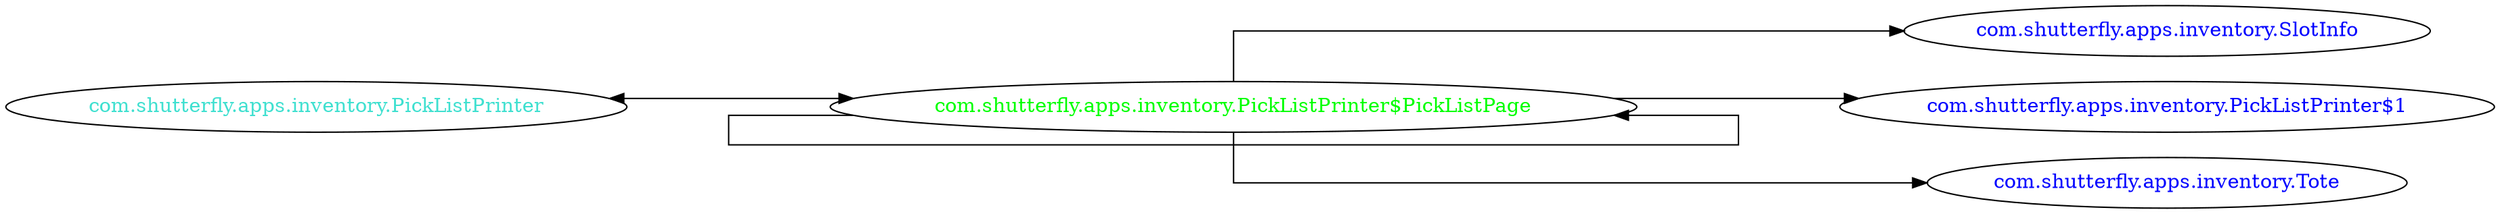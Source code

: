 digraph dependencyGraph {
 concentrate=true;
 ranksep="2.0";
 rankdir="LR"; 
 splines="ortho";
"com.shutterfly.apps.inventory.PickListPrinter$PickListPage" [fontcolor="red"];
"com.shutterfly.apps.inventory.SlotInfo" [ fontcolor="blue" ];
"com.shutterfly.apps.inventory.PickListPrinter$PickListPage"->"com.shutterfly.apps.inventory.SlotInfo";
"com.shutterfly.apps.inventory.PickListPrinter$1" [ fontcolor="blue" ];
"com.shutterfly.apps.inventory.PickListPrinter$PickListPage"->"com.shutterfly.apps.inventory.PickListPrinter$1";
"com.shutterfly.apps.inventory.Tote" [ fontcolor="blue" ];
"com.shutterfly.apps.inventory.PickListPrinter$PickListPage"->"com.shutterfly.apps.inventory.Tote";
"com.shutterfly.apps.inventory.PickListPrinter$PickListPage" [ fontcolor="green" ];
"com.shutterfly.apps.inventory.PickListPrinter$PickListPage"->"com.shutterfly.apps.inventory.PickListPrinter$PickListPage";
"com.shutterfly.apps.inventory.PickListPrinter" [ fontcolor="turquoise" ];
"com.shutterfly.apps.inventory.PickListPrinter"->"com.shutterfly.apps.inventory.PickListPrinter$PickListPage" [dir=both];
}